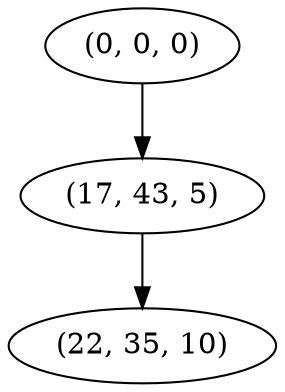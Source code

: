 digraph tree {
    "(0, 0, 0)";
    "(17, 43, 5)";
    "(22, 35, 10)";
    "(0, 0, 0)" -> "(17, 43, 5)";
    "(17, 43, 5)" -> "(22, 35, 10)";
}
